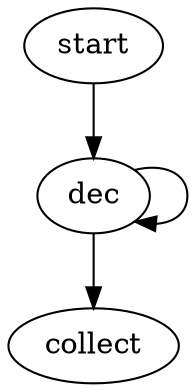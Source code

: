 digraph {
    start[stream="collect"]
    dec[stream="decrement"]
    collect[stream="collect"]

    start -> dec -> collect
    dec -> dec
}
